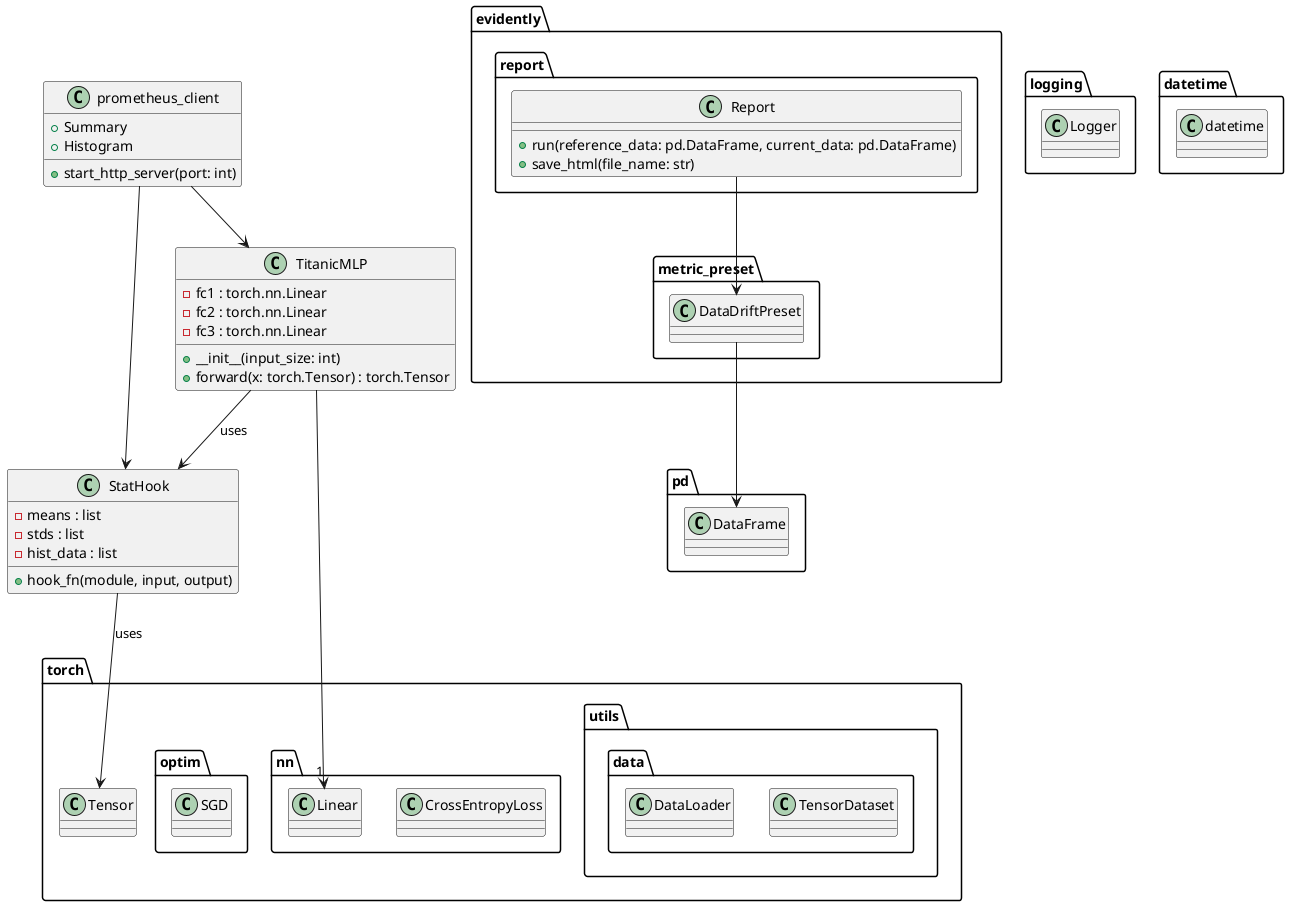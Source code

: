 @startuml
class TitanicMLP {
  +__init__(input_size: int)
  +forward(x: torch.Tensor) : torch.Tensor
  -fc1 : torch.nn.Linear
  -fc2 : torch.nn.Linear
  -fc3 : torch.nn.Linear
}

class StatHook {
  +hook_fn(module, input, output)
  -means : list
  -stds : list
  -hist_data : list
}

class prometheus_client {
  +start_http_server(port: int)
  +Summary
  +Histogram
}

class evidently.report.Report {
  +run(reference_data: pd.DataFrame, current_data: pd.DataFrame)
  +save_html(file_name: str)
}

class evidently.metric_preset.DataDriftPreset
class pd.DataFrame
class torch.utils.data.TensorDataset
class torch.utils.data.DataLoader
class torch.nn.CrossEntropyLoss
class torch.optim.SGD
class logging.Logger
class datetime.datetime

prometheus_client --> TitanicMLP
prometheus_client --> StatHook
TitanicMLP --> StatHook : uses
TitanicMLP --> "1" torch.nn.Linear
StatHook --> torch.Tensor : uses
evidently.report.Report --> evidently.metric_preset.DataDriftPreset
evidently.metric_preset.DataDriftPreset --> pd.DataFrame
@enduml

